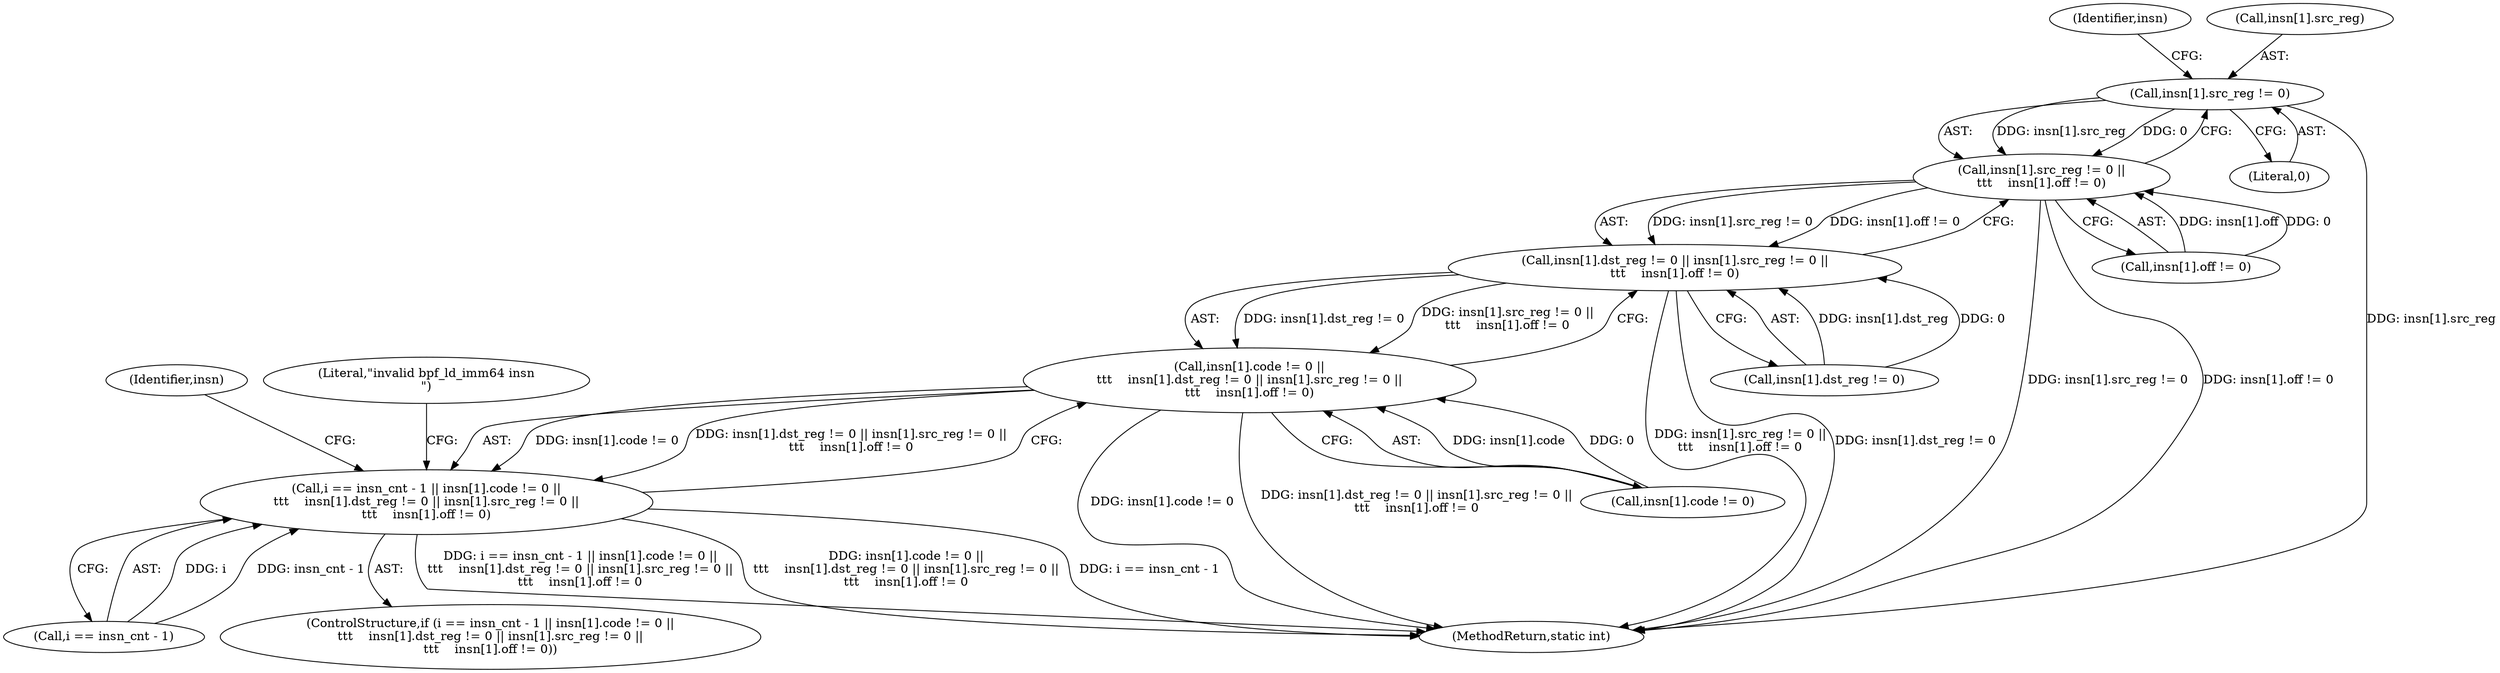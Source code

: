digraph "0_linux_92117d8443bc5afacc8d5ba82e541946310f106e_4@array" {
"1000237" [label="(Call,insn[1].src_reg != 0)"];
"1000236" [label="(Call,insn[1].src_reg != 0 ||\n\t\t\t    insn[1].off != 0)"];
"1000228" [label="(Call,insn[1].dst_reg != 0 || insn[1].src_reg != 0 ||\n\t\t\t    insn[1].off != 0)"];
"1000220" [label="(Call,insn[1].code != 0 ||\n\t\t\t    insn[1].dst_reg != 0 || insn[1].src_reg != 0 ||\n\t\t\t    insn[1].off != 0)"];
"1000214" [label="(Call,i == insn_cnt - 1 || insn[1].code != 0 ||\n\t\t\t    insn[1].dst_reg != 0 || insn[1].src_reg != 0 ||\n\t\t\t    insn[1].off != 0)"];
"1000260" [label="(Identifier,insn)"];
"1000243" [label="(Literal,0)"];
"1000214" [label="(Call,i == insn_cnt - 1 || insn[1].code != 0 ||\n\t\t\t    insn[1].dst_reg != 0 || insn[1].src_reg != 0 ||\n\t\t\t    insn[1].off != 0)"];
"1000390" [label="(MethodReturn,static int)"];
"1000236" [label="(Call,insn[1].src_reg != 0 ||\n\t\t\t    insn[1].off != 0)"];
"1000228" [label="(Call,insn[1].dst_reg != 0 || insn[1].src_reg != 0 ||\n\t\t\t    insn[1].off != 0)"];
"1000221" [label="(Call,insn[1].code != 0)"];
"1000253" [label="(Literal,\"invalid bpf_ld_imm64 insn\n\")"];
"1000244" [label="(Call,insn[1].off != 0)"];
"1000237" [label="(Call,insn[1].src_reg != 0)"];
"1000220" [label="(Call,insn[1].code != 0 ||\n\t\t\t    insn[1].dst_reg != 0 || insn[1].src_reg != 0 ||\n\t\t\t    insn[1].off != 0)"];
"1000215" [label="(Call,i == insn_cnt - 1)"];
"1000247" [label="(Identifier,insn)"];
"1000238" [label="(Call,insn[1].src_reg)"];
"1000229" [label="(Call,insn[1].dst_reg != 0)"];
"1000213" [label="(ControlStructure,if (i == insn_cnt - 1 || insn[1].code != 0 ||\n\t\t\t    insn[1].dst_reg != 0 || insn[1].src_reg != 0 ||\n\t\t\t    insn[1].off != 0))"];
"1000237" -> "1000236"  [label="AST: "];
"1000237" -> "1000243"  [label="CFG: "];
"1000238" -> "1000237"  [label="AST: "];
"1000243" -> "1000237"  [label="AST: "];
"1000247" -> "1000237"  [label="CFG: "];
"1000236" -> "1000237"  [label="CFG: "];
"1000237" -> "1000390"  [label="DDG: insn[1].src_reg"];
"1000237" -> "1000236"  [label="DDG: insn[1].src_reg"];
"1000237" -> "1000236"  [label="DDG: 0"];
"1000236" -> "1000228"  [label="AST: "];
"1000236" -> "1000244"  [label="CFG: "];
"1000244" -> "1000236"  [label="AST: "];
"1000228" -> "1000236"  [label="CFG: "];
"1000236" -> "1000390"  [label="DDG: insn[1].src_reg != 0"];
"1000236" -> "1000390"  [label="DDG: insn[1].off != 0"];
"1000236" -> "1000228"  [label="DDG: insn[1].src_reg != 0"];
"1000236" -> "1000228"  [label="DDG: insn[1].off != 0"];
"1000244" -> "1000236"  [label="DDG: insn[1].off"];
"1000244" -> "1000236"  [label="DDG: 0"];
"1000228" -> "1000220"  [label="AST: "];
"1000228" -> "1000229"  [label="CFG: "];
"1000229" -> "1000228"  [label="AST: "];
"1000220" -> "1000228"  [label="CFG: "];
"1000228" -> "1000390"  [label="DDG: insn[1].src_reg != 0 ||\n\t\t\t    insn[1].off != 0"];
"1000228" -> "1000390"  [label="DDG: insn[1].dst_reg != 0"];
"1000228" -> "1000220"  [label="DDG: insn[1].dst_reg != 0"];
"1000228" -> "1000220"  [label="DDG: insn[1].src_reg != 0 ||\n\t\t\t    insn[1].off != 0"];
"1000229" -> "1000228"  [label="DDG: insn[1].dst_reg"];
"1000229" -> "1000228"  [label="DDG: 0"];
"1000220" -> "1000214"  [label="AST: "];
"1000220" -> "1000221"  [label="CFG: "];
"1000221" -> "1000220"  [label="AST: "];
"1000214" -> "1000220"  [label="CFG: "];
"1000220" -> "1000390"  [label="DDG: insn[1].code != 0"];
"1000220" -> "1000390"  [label="DDG: insn[1].dst_reg != 0 || insn[1].src_reg != 0 ||\n\t\t\t    insn[1].off != 0"];
"1000220" -> "1000214"  [label="DDG: insn[1].code != 0"];
"1000220" -> "1000214"  [label="DDG: insn[1].dst_reg != 0 || insn[1].src_reg != 0 ||\n\t\t\t    insn[1].off != 0"];
"1000221" -> "1000220"  [label="DDG: insn[1].code"];
"1000221" -> "1000220"  [label="DDG: 0"];
"1000214" -> "1000213"  [label="AST: "];
"1000214" -> "1000215"  [label="CFG: "];
"1000215" -> "1000214"  [label="AST: "];
"1000253" -> "1000214"  [label="CFG: "];
"1000260" -> "1000214"  [label="CFG: "];
"1000214" -> "1000390"  [label="DDG: i == insn_cnt - 1 || insn[1].code != 0 ||\n\t\t\t    insn[1].dst_reg != 0 || insn[1].src_reg != 0 ||\n\t\t\t    insn[1].off != 0"];
"1000214" -> "1000390"  [label="DDG: insn[1].code != 0 ||\n\t\t\t    insn[1].dst_reg != 0 || insn[1].src_reg != 0 ||\n\t\t\t    insn[1].off != 0"];
"1000214" -> "1000390"  [label="DDG: i == insn_cnt - 1"];
"1000215" -> "1000214"  [label="DDG: i"];
"1000215" -> "1000214"  [label="DDG: insn_cnt - 1"];
}
